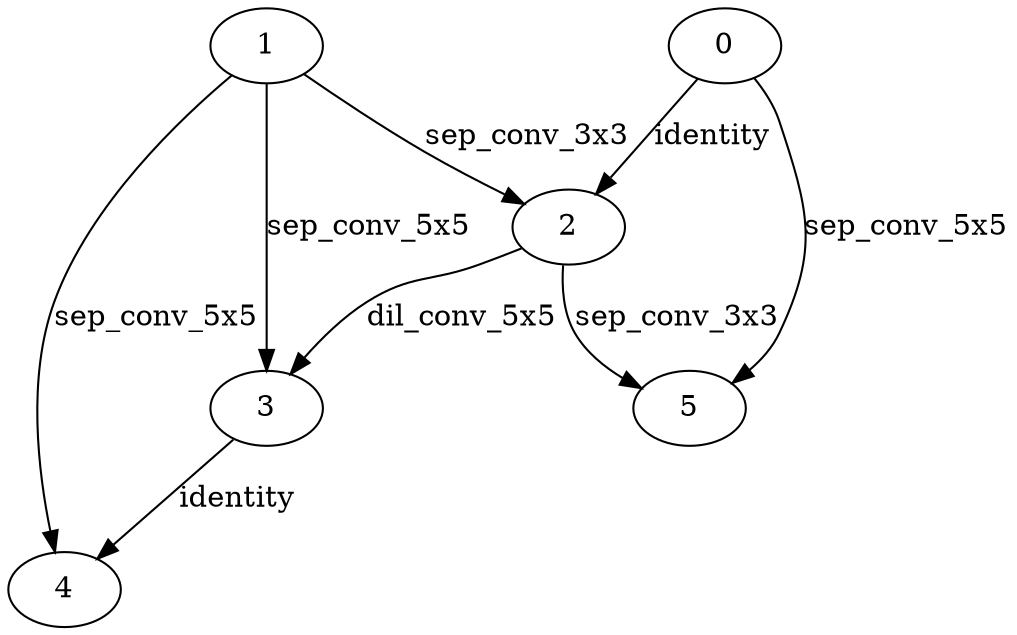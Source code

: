 digraph normal_cell_43 {
	0 -> 2 [label=identity]
	1 -> 2 [label=sep_conv_3x3]
	2 -> 3 [label=dil_conv_5x5]
	1 -> 3 [label=sep_conv_5x5]
	3 -> 4 [label=identity]
	1 -> 4 [label=sep_conv_5x5]
	0 -> 5 [label=sep_conv_5x5]
	2 -> 5 [label=sep_conv_3x3]
}

